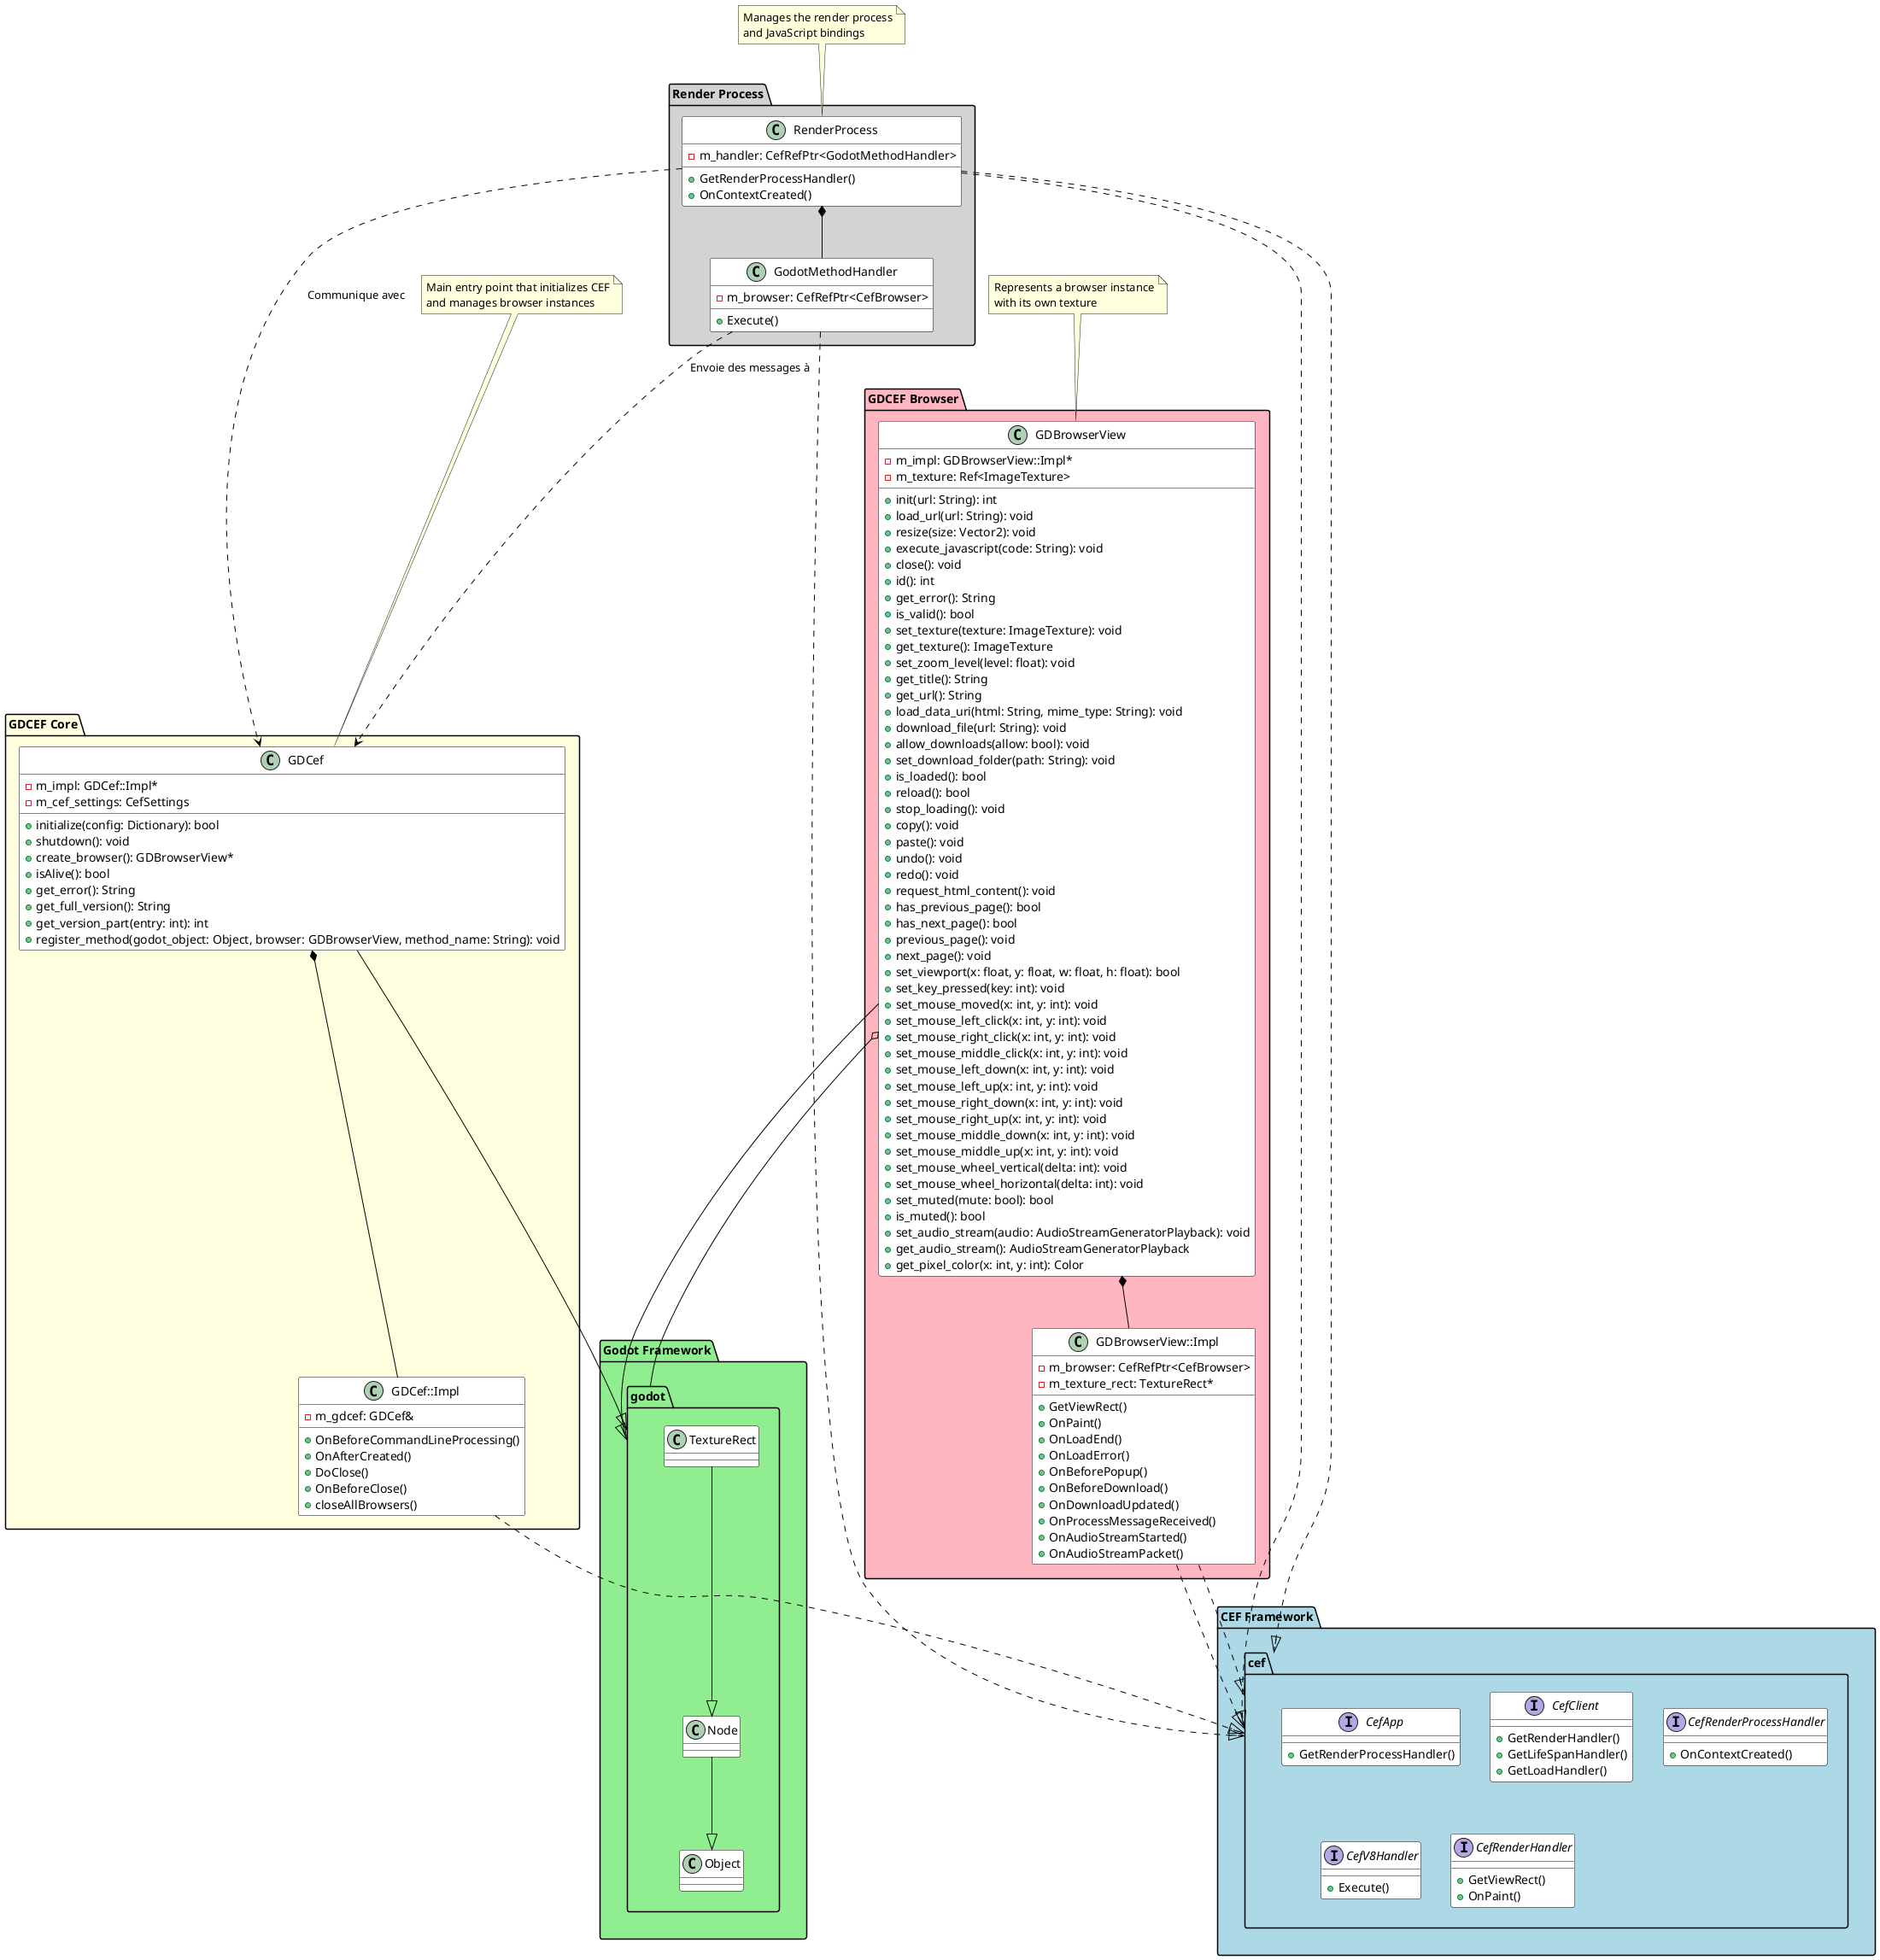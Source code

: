 @startuml

skinparam class {
    BackgroundColor White
    ArrowColor Black
    BorderColor Black
}

package "CEF Framework" #LightBlue {
    namespace cef {
        interface CefApp {
            {abstract}
            +GetRenderProcessHandler()
        }

        interface CefClient {
            {abstract}
            +GetRenderHandler()
            +GetLifeSpanHandler()
            +GetLoadHandler()
        }

        interface CefRenderProcessHandler {
            {abstract}
            +OnContextCreated()
        }

        interface CefV8Handler {
            {abstract}
            +Execute()
        }

        interface CefRenderHandler {
            {abstract}
            +GetViewRect()
            +OnPaint()
        }
    }
}

package "Godot Framework" #LightGreen {
    namespace godot {
        class Object {
            {abstract}
        }
        class Node {
            {abstract}
        }
        class TextureRect {
        }

        Node --|> Object
        TextureRect --|> Node
    }
}

package "GDCEF Core" #LightYellow {
    class GDCef {
        -m_impl: GDCef::Impl*
        -m_cef_settings: CefSettings
        +initialize(config: Dictionary): bool
        +shutdown(): void
        +create_browser(): GDBrowserView*
        +isAlive(): bool
        +get_error(): String
        +get_full_version(): String
        +get_version_part(entry: int): int
        +register_method(godot_object: Object, browser: GDBrowserView, method_name: String): void
    }

    class "GDCef::Impl" as GDCefImpl {
        -m_gdcef: GDCef&
        +OnBeforeCommandLineProcessing()
        +OnAfterCreated()
        +DoClose()
        +OnBeforeClose()
        +closeAllBrowsers()
    }

    GDCef --|> godot::Node
    GDCef *-- GDCefImpl
    GDCefImpl ..|> cef::CefApp
}

package "GDCEF Browser" #LightPink {
    class GDBrowserView {
        -m_impl: GDBrowserView::Impl*
        -m_texture: Ref<ImageTexture>
        +init(url: String): int
        +load_url(url: String): void
        +resize(size: Vector2): void
        +execute_javascript(code: String): void
        +close(): void
        +id(): int
        +get_error(): String
        +is_valid(): bool
        +set_texture(texture: ImageTexture): void
        +get_texture(): ImageTexture
        +set_zoom_level(level: float): void
        +get_title(): String
        +get_url(): String
        +load_data_uri(html: String, mime_type: String): void
        +download_file(url: String): void
        +allow_downloads(allow: bool): void
        +set_download_folder(path: String): void
        +is_loaded(): bool
        +reload(): bool
        +stop_loading(): void
        +copy(): void
        +paste(): void
        +undo(): void
        +redo(): void
        +request_html_content(): void
        +has_previous_page(): bool
        +has_next_page(): bool
        +previous_page(): void
        +next_page(): void
        +set_viewport(x: float, y: float, w: float, h: float): bool
        +set_key_pressed(key: int): void
        +set_mouse_moved(x: int, y: int): void
        +set_mouse_left_click(x: int, y: int): void
        +set_mouse_right_click(x: int, y: int): void
        +set_mouse_middle_click(x: int, y: int): void
        +set_mouse_left_down(x: int, y: int): void
        +set_mouse_left_up(x: int, y: int): void
        +set_mouse_right_down(x: int, y: int): void
        +set_mouse_right_up(x: int, y: int): void
        +set_mouse_middle_down(x: int, y: int): void
        +set_mouse_middle_up(x: int, y: int): void
        +set_mouse_wheel_vertical(delta: int): void
        +set_mouse_wheel_horizontal(delta: int): void
        +set_muted(mute: bool): bool
        +is_muted(): bool
        +set_audio_stream(audio: AudioStreamGeneratorPlayback): void
        +get_audio_stream(): AudioStreamGeneratorPlayback
        +get_pixel_color(x: int, y: int): Color
    }

    class "GDBrowserView::Impl" as GDBrowserViewImpl {
        -m_browser: CefRefPtr<CefBrowser>
        -m_texture_rect: TextureRect*
        +GetViewRect()
        +OnPaint()
        +OnLoadEnd()
        +OnLoadError()
        +OnBeforePopup()
        +OnBeforeDownload()
        +OnDownloadUpdated()
        +OnProcessMessageReceived()
        +OnAudioStreamStarted()
        +OnAudioStreamPacket()
    }

    GDBrowserView --|> godot::Node
    GDBrowserView *-- GDBrowserViewImpl
    GDBrowserView o-- godot::TextureRect
    GDBrowserViewImpl ..|> cef::CefClient
    GDBrowserViewImpl ..|> cef::CefRenderHandler
}

package "Render Process" #LightGray {
    class RenderProcess {
        -m_handler: CefRefPtr<GodotMethodHandler>
        +GetRenderProcessHandler()
        +OnContextCreated()
    }

    class GodotMethodHandler {
        -m_browser: CefRefPtr<CefBrowser>
        +Execute()
    }

    RenderProcess ..|> cef::CefApp
    RenderProcess ..|> cef::CefRenderProcessHandler
    RenderProcess *-- GodotMethodHandler
    GodotMethodHandler ..|> cef::CefV8Handler

    ' Interactions avec GDCEF Core
    RenderProcess ..> GDCef : "Communique avec"
    GodotMethodHandler ..> GDCef : "Envoie des messages à"
}

note top of GDCef
  Main entry point that initializes CEF
  and manages browser instances
end note

note top of GDBrowserView
  Represents a browser instance
  with its own texture
end note

note top of RenderProcess
  Manages the render process
  and JavaScript bindings
end note

@enduml